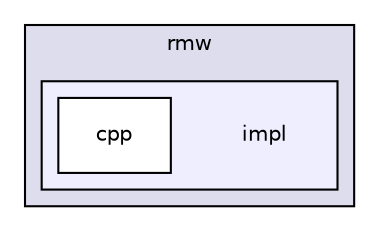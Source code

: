 digraph "include/rmw/impl" {
  compound=true
  node [ fontsize="10", fontname="Helvetica"];
  edge [ labelfontsize="10", labelfontname="Helvetica"];
  subgraph clusterdir_f1863b20b54cc3d25893e93314d6cb7b {
    graph [ bgcolor="#ddddee", pencolor="black", label="rmw" fontname="Helvetica", fontsize="10", URL="dir_f1863b20b54cc3d25893e93314d6cb7b.html"]
  subgraph clusterdir_08362a7b527ed7be09490c23cc63d26a {
    graph [ bgcolor="#eeeeff", pencolor="black", label="" URL="dir_08362a7b527ed7be09490c23cc63d26a.html"];
    dir_08362a7b527ed7be09490c23cc63d26a [shape=plaintext label="impl"];
    dir_6d0278c2c838ba2e2e335803b205ac6b [shape=box label="cpp" color="black" fillcolor="white" style="filled" URL="dir_6d0278c2c838ba2e2e335803b205ac6b.html"];
  }
  }
}
